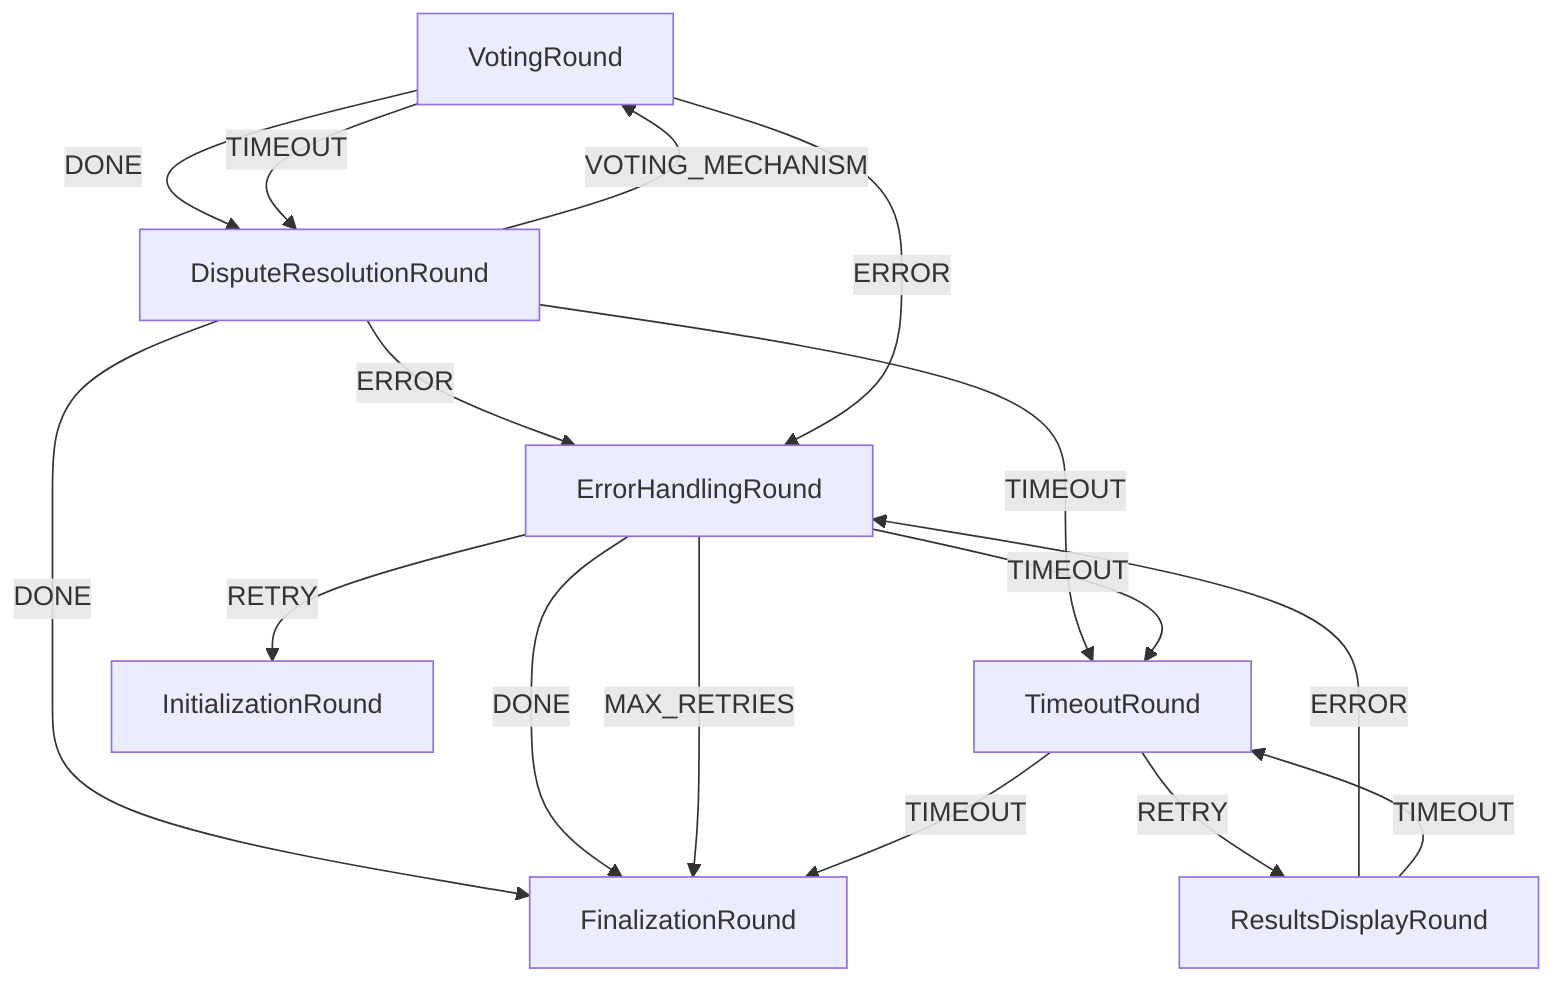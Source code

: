 graph TD
  ErrorHandlingRound
  VotingRound
  TimeoutRound
  InitializationRound
  DisputeResolutionRound
  ResultsDisplayRound
  ErrorHandlingRound
  FinalizationRound
  ResultsDisplayRound -->|ERROR| ErrorHandlingRound
  ResultsDisplayRound -->|TIMEOUT| TimeoutRound
  DisputeResolutionRound -->|DONE| FinalizationRound
  DisputeResolutionRound -->|ERROR| ErrorHandlingRound
  DisputeResolutionRound -->|TIMEOUT| TimeoutRound
  DisputeResolutionRound -->|VOTING_MECHANISM| VotingRound
  VotingRound -->|DONE| DisputeResolutionRound
  VotingRound -->|TIMEOUT| DisputeResolutionRound
  VotingRound -->|ERROR| ErrorHandlingRound
  ErrorHandlingRound -->|RETRY| InitializationRound
  ErrorHandlingRound -->|DONE| FinalizationRound
  ErrorHandlingRound -->|MAX_RETRIES| FinalizationRound
  ErrorHandlingRound -->|TIMEOUT| TimeoutRound
  TimeoutRound -->|RETRY| ResultsDisplayRound
  TimeoutRound -->|TIMEOUT| FinalizationRound